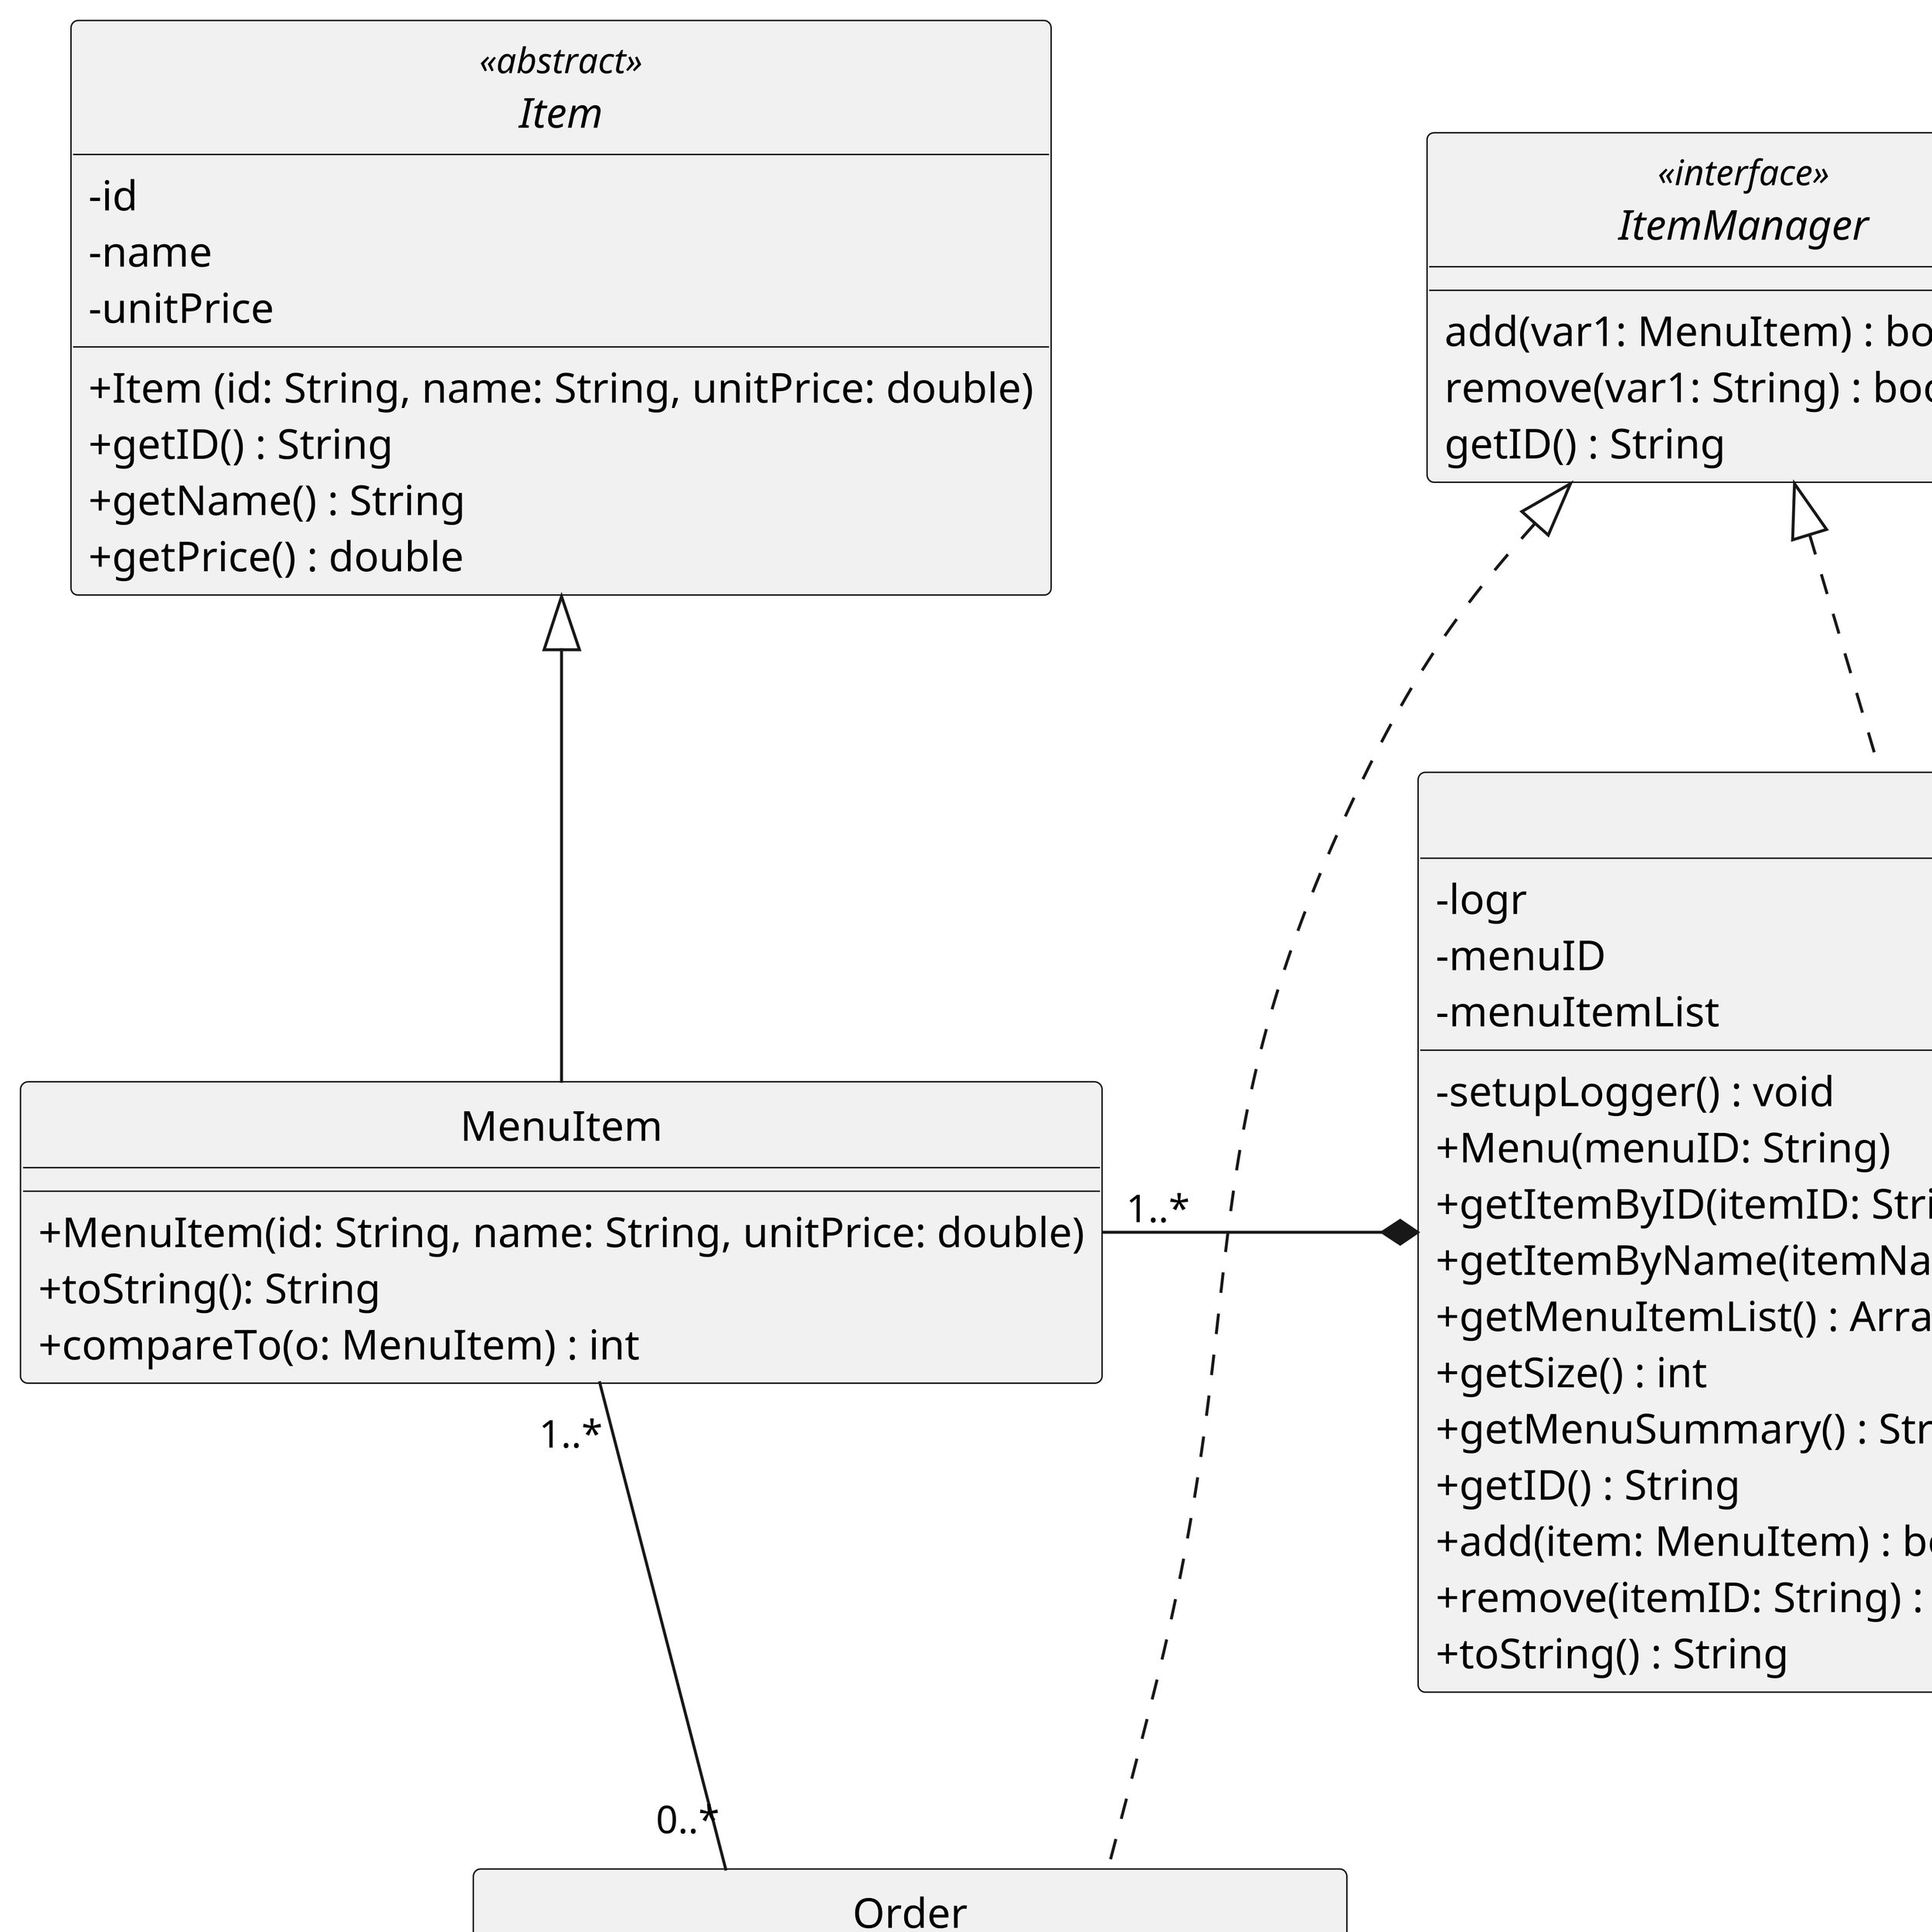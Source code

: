 @startuml
'https://plantuml.com/class-diagram

skinparam dpi 600
hide circle
skinparam classAttributeIconSize 0

abstract class Item  << abstract >>{
    -id
    - name
    - unitPrice

    + Item (id: String, name: String, unitPrice: double)
    +getID() : String
    +getName() : String
    +getPrice() : double

}
interface ItemManager << interface >>{
    add(var1: MenuItem) : boolean
    remove(var1: String) : boolean
    getID() : String
}
class Menu {
- logr
- menuID
- menuItemList
- setupLogger() : void
+ Menu(menuID: String)
+ getItemByID(itemID: String) : Optional<MenuItem>
+ getItemByName(itemName: String) : Optional<MenuItem>
+ getMenuItemList() : ArrayList<MenuItem>
+ getSize() : int
+ getMenuSummary() : String
+ getID() : String
+ add(item: MenuItem) : boolean
+ remove(itemID: String) : boolean
+ toString() : String
}
class MenuItem {
+ MenuItem(id: String, name: String, unitPrice: double)
+ toString(): String
+ compareTo(o: MenuItem) : int
}
class Order {
- SERVICE_CHARGE
- GST
- orderID
- restaurantName
- restaurantAddress
- orderType
- userName
- orderItemList
+ add(item: MenuItem) : boolean
+ remove(itemID: String) : boolean
+ remove(item: MenuItem) : boolean
+ getItemCount(itemID String): int
+ getID() : String
+ getSize() : int
+ getTotalPrice() : double
+ getReceipt() : String
+ getRestaurantName() : String
+ getRestaurantAddress() : String
+ getUserName() : String
+ getOrderType() : String
+ getOrderItemList() : ArrayList<MenuItem>
+ getOrderSummary() : String
+ toString() : String
}

Item <|-- MenuItem

ItemManager <|.. Menu
ItemManager <|.. Order

MenuItem "1..*" -- "0..*" Order
MenuItem "1..*" -* Menu




@enduml